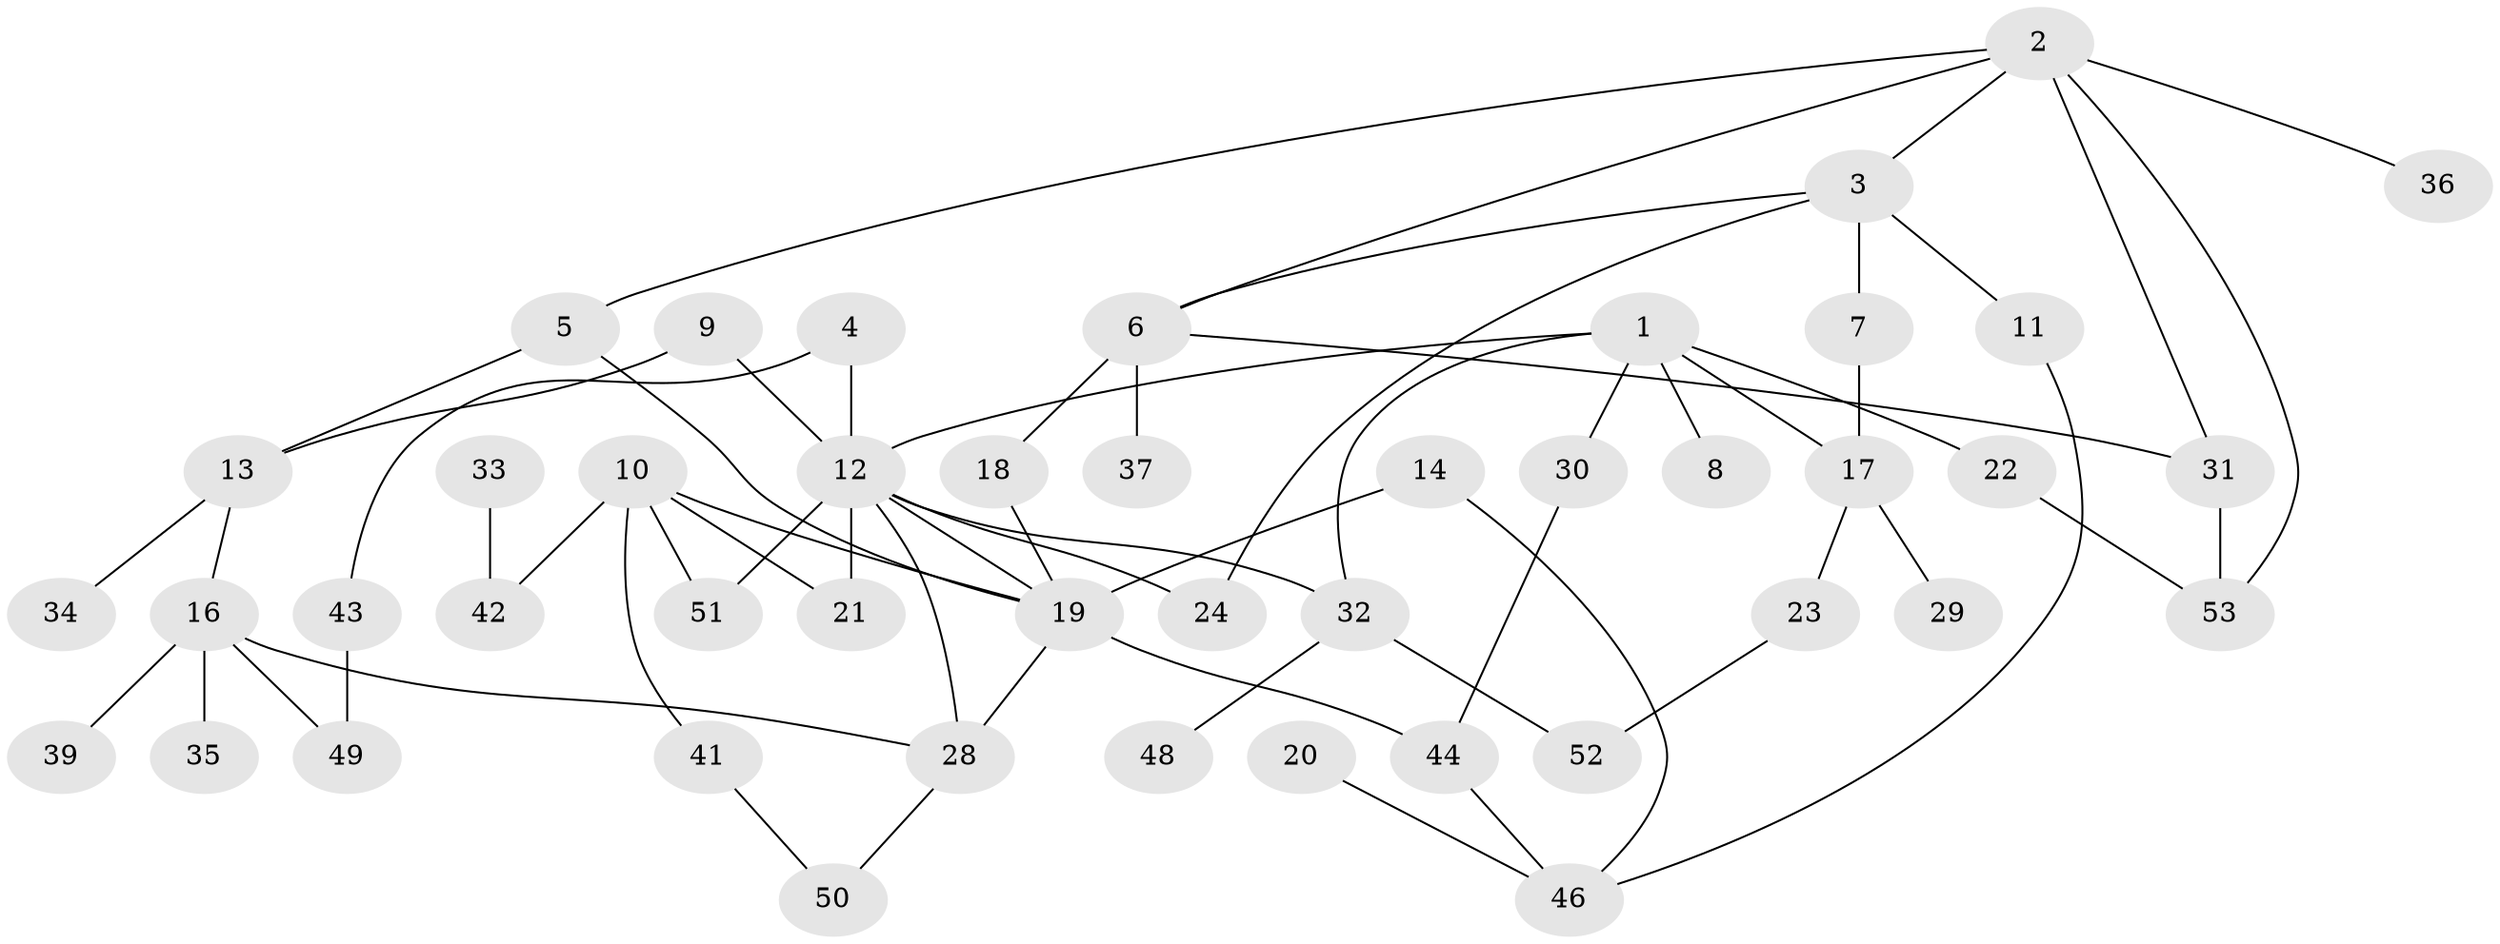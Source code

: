 // original degree distribution, {4: 0.1590909090909091, 6: 0.011363636363636364, 2: 0.3522727272727273, 3: 0.19318181818181818, 0: 0.09090909090909091, 1: 0.17045454545454544, 5: 0.022727272727272728}
// Generated by graph-tools (version 1.1) at 2025/48/03/04/25 22:48:26]
// undirected, 45 vertices, 63 edges
graph export_dot {
  node [color=gray90,style=filled];
  1;
  2;
  3;
  4;
  5;
  6;
  7;
  8;
  9;
  10;
  11;
  12;
  13;
  14;
  16;
  17;
  18;
  19;
  20;
  21;
  22;
  23;
  24;
  28;
  29;
  30;
  31;
  32;
  33;
  34;
  35;
  36;
  37;
  39;
  41;
  42;
  43;
  44;
  46;
  48;
  49;
  50;
  51;
  52;
  53;
  1 -- 8 [weight=1.0];
  1 -- 12 [weight=1.0];
  1 -- 17 [weight=1.0];
  1 -- 22 [weight=1.0];
  1 -- 30 [weight=1.0];
  1 -- 32 [weight=1.0];
  2 -- 3 [weight=1.0];
  2 -- 5 [weight=1.0];
  2 -- 6 [weight=1.0];
  2 -- 31 [weight=1.0];
  2 -- 36 [weight=1.0];
  2 -- 53 [weight=1.0];
  3 -- 6 [weight=1.0];
  3 -- 7 [weight=1.0];
  3 -- 11 [weight=1.0];
  3 -- 24 [weight=1.0];
  4 -- 12 [weight=1.0];
  4 -- 43 [weight=1.0];
  5 -- 13 [weight=1.0];
  5 -- 19 [weight=1.0];
  6 -- 18 [weight=1.0];
  6 -- 31 [weight=1.0];
  6 -- 37 [weight=1.0];
  7 -- 17 [weight=1.0];
  9 -- 12 [weight=1.0];
  9 -- 13 [weight=1.0];
  10 -- 19 [weight=1.0];
  10 -- 21 [weight=1.0];
  10 -- 41 [weight=1.0];
  10 -- 42 [weight=1.0];
  10 -- 51 [weight=1.0];
  11 -- 46 [weight=1.0];
  12 -- 19 [weight=1.0];
  12 -- 21 [weight=2.0];
  12 -- 24 [weight=1.0];
  12 -- 28 [weight=1.0];
  12 -- 32 [weight=1.0];
  12 -- 51 [weight=1.0];
  13 -- 16 [weight=1.0];
  13 -- 34 [weight=1.0];
  14 -- 19 [weight=1.0];
  14 -- 46 [weight=1.0];
  16 -- 28 [weight=1.0];
  16 -- 35 [weight=1.0];
  16 -- 39 [weight=1.0];
  16 -- 49 [weight=1.0];
  17 -- 23 [weight=1.0];
  17 -- 29 [weight=1.0];
  18 -- 19 [weight=1.0];
  19 -- 28 [weight=2.0];
  19 -- 44 [weight=1.0];
  20 -- 46 [weight=1.0];
  22 -- 53 [weight=1.0];
  23 -- 52 [weight=1.0];
  28 -- 50 [weight=1.0];
  30 -- 44 [weight=1.0];
  31 -- 53 [weight=1.0];
  32 -- 48 [weight=1.0];
  32 -- 52 [weight=1.0];
  33 -- 42 [weight=1.0];
  41 -- 50 [weight=1.0];
  43 -- 49 [weight=1.0];
  44 -- 46 [weight=1.0];
}
